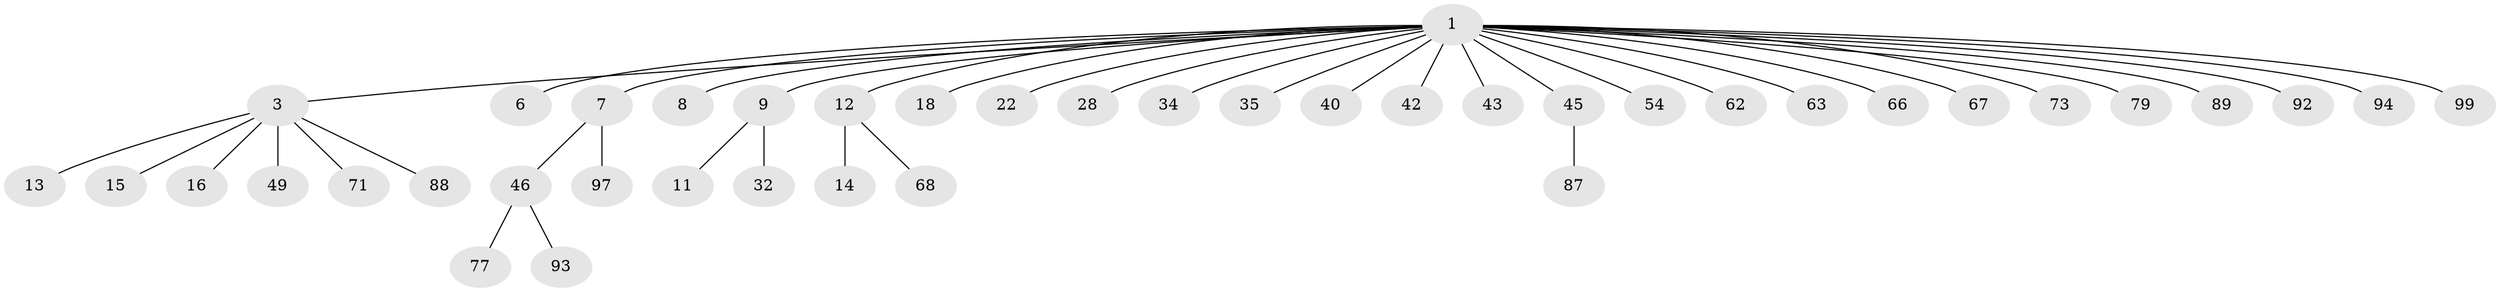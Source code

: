 // original degree distribution, {4: 0.028037383177570093, 24: 0.009345794392523364, 18: 0.009345794392523364, 2: 0.17757009345794392, 3: 0.07476635514018691, 6: 0.009345794392523364, 1: 0.6635514018691588, 9: 0.009345794392523364, 5: 0.018691588785046728}
// Generated by graph-tools (version 1.1) at 2025/18/03/04/25 18:18:25]
// undirected, 42 vertices, 41 edges
graph export_dot {
graph [start="1"]
  node [color=gray90,style=filled];
  1 [super="+2"];
  3 [super="+4+36+24+5+51+60+90+91+106+59+82+53+25+44"];
  6 [super="+58+78+104"];
  7 [super="+17+69+75+19"];
  8;
  9 [super="+10+20+41+48+29+26+21"];
  11;
  12 [super="+50"];
  13;
  14 [super="+39+33+27"];
  15 [super="+23"];
  16 [super="+64+47"];
  18;
  22 [super="+72"];
  28 [super="+101"];
  32 [super="+80"];
  34;
  35;
  40;
  42;
  43;
  45;
  46;
  49;
  54;
  62;
  63 [super="+74"];
  66;
  67;
  68;
  71 [super="+85"];
  73;
  77;
  79;
  87;
  88 [super="+102"];
  89;
  92;
  93;
  94;
  97;
  99;
  1 -- 28;
  1 -- 63;
  1 -- 92;
  1 -- 66;
  1 -- 3;
  1 -- 67;
  1 -- 6;
  1 -- 7;
  1 -- 8;
  1 -- 9;
  1 -- 73;
  1 -- 12;
  1 -- 79;
  1 -- 18;
  1 -- 22;
  1 -- 89;
  1 -- 94;
  1 -- 34;
  1 -- 35;
  1 -- 99;
  1 -- 40;
  1 -- 42;
  1 -- 43;
  1 -- 45;
  1 -- 54;
  1 -- 62;
  3 -- 13;
  3 -- 15;
  3 -- 16;
  3 -- 71;
  3 -- 88;
  3 -- 49;
  7 -- 46;
  7 -- 97;
  9 -- 11;
  9 -- 32;
  12 -- 14;
  12 -- 68;
  45 -- 87;
  46 -- 77;
  46 -- 93;
}
